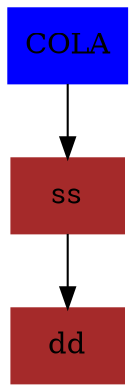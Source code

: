 digraph G {  COLA -> ss;COLA[shape=box,color=blue, style=filled]ss[shape=box,color=brown, style=filled]ss -> dd;dd[shape=box,color=brown, style=filled]}